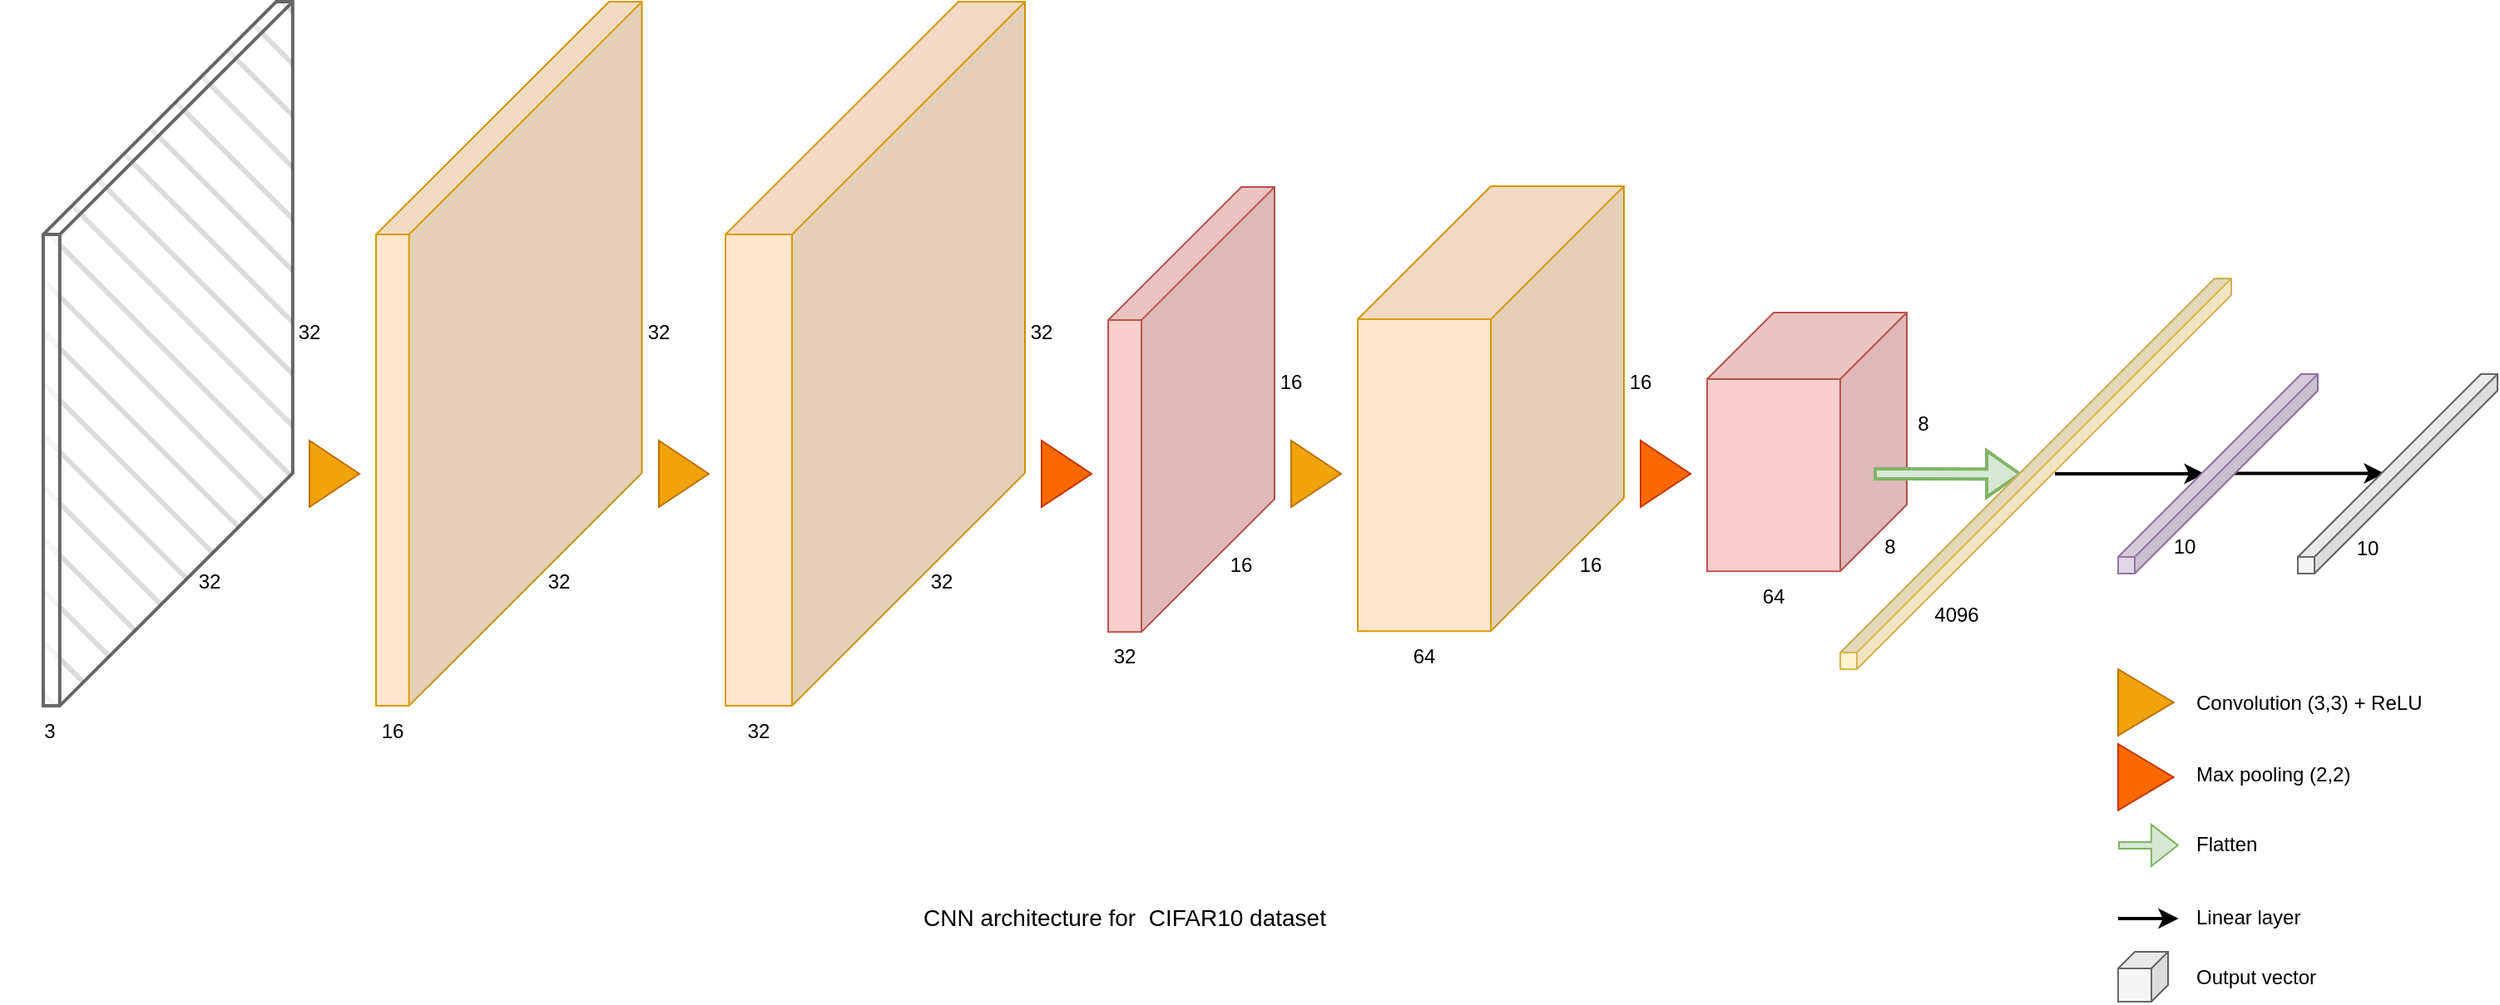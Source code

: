 <mxfile version="23.0.2" type="device">
  <diagram name="Page-1" id="QqogdHHqM-X3xkW8H_vQ">
    <mxGraphModel dx="2610" dy="939" grid="1" gridSize="10" guides="1" tooltips="1" connect="1" arrows="1" fold="1" page="1" pageScale="1" pageWidth="827" pageHeight="1169" math="0" shadow="0">
      <root>
        <mxCell id="0" />
        <mxCell id="1" parent="0" />
        <mxCell id="S2QM40SiTG4EdLNRwPnR-7" value="" style="shape=cube;whiteSpace=wrap;html=1;boundedLbl=1;backgroundOutline=1;darkOpacity=0.05;darkOpacity2=0.1;flipH=1;flipV=0;size=40;fillColor=#f8cecc;strokeColor=#b85450;" vertex="1" parent="1">
          <mxGeometry x="890" y="343" width="120" height="155.58" as="geometry" />
        </mxCell>
        <mxCell id="S2QM40SiTG4EdLNRwPnR-51" style="edgeStyle=orthogonalEdgeStyle;rounded=0;orthogonalLoop=1;jettySize=auto;html=1;strokeWidth=2;" edge="1" parent="1">
          <mxGeometry relative="1" as="geometry">
            <mxPoint x="1207" y="439.76" as="sourcePoint" />
            <mxPoint x="1297" y="439.76" as="targetPoint" />
          </mxGeometry>
        </mxCell>
        <mxCell id="S2QM40SiTG4EdLNRwPnR-1" value="" style="shape=cube;whiteSpace=wrap;html=1;boundedLbl=1;backgroundOutline=1;darkOpacity=0.05;darkOpacity2=0.1;flipH=1;flipV=0;size=140;fillColor=#f5f5f5;strokeColor=#666666;fontColor=#333333;fillStyle=hatch;strokeWidth=2;" vertex="1" parent="1">
          <mxGeometry x="-110" y="156.03" width="149.91" height="423.53" as="geometry" />
        </mxCell>
        <mxCell id="S2QM40SiTG4EdLNRwPnR-2" value="" style="shape=cube;whiteSpace=wrap;html=1;boundedLbl=1;backgroundOutline=1;darkOpacity=0.05;darkOpacity2=0.1;flipH=1;flipV=0;size=140;fillColor=#ffe6cc;strokeColor=#d79b00;" vertex="1" parent="1">
          <mxGeometry x="90" y="156.03" width="159.79" height="423.53" as="geometry" />
        </mxCell>
        <mxCell id="S2QM40SiTG4EdLNRwPnR-4" value="" style="shape=cube;whiteSpace=wrap;html=1;boundedLbl=1;backgroundOutline=1;darkOpacity=0.05;darkOpacity2=0.1;flipH=1;flipV=0;size=140;fillColor=#ffe6cc;strokeColor=#d79b00;" vertex="1" parent="1">
          <mxGeometry x="300" y="156.03" width="180" height="423.53" as="geometry" />
        </mxCell>
        <mxCell id="S2QM40SiTG4EdLNRwPnR-5" value="" style="shape=cube;whiteSpace=wrap;html=1;boundedLbl=1;backgroundOutline=1;darkOpacity=0.05;darkOpacity2=0.1;flipH=1;flipV=0;size=80;fillColor=#f8cecc;strokeColor=#b85450;" vertex="1" parent="1">
          <mxGeometry x="530" y="267.53" width="100" height="267.64" as="geometry" />
        </mxCell>
        <mxCell id="S2QM40SiTG4EdLNRwPnR-6" value="" style="shape=cube;whiteSpace=wrap;html=1;boundedLbl=1;backgroundOutline=1;darkOpacity=0.05;darkOpacity2=0.1;flipH=1;flipV=0;size=80;fillColor=#ffe6cc;strokeColor=#d79b00;" vertex="1" parent="1">
          <mxGeometry x="680" y="267" width="160" height="267.64" as="geometry" />
        </mxCell>
        <mxCell id="S2QM40SiTG4EdLNRwPnR-23" value="Convolution (3,3) + ReLU" style="text;html=1;strokeColor=none;fillColor=none;align=left;verticalAlign=middle;whiteSpace=wrap;rounded=0;" vertex="1" parent="1">
          <mxGeometry x="1182" y="562.5" width="150" height="30" as="geometry" />
        </mxCell>
        <mxCell id="S2QM40SiTG4EdLNRwPnR-24" value="Max pooling (2,2)" style="text;html=1;strokeColor=none;fillColor=none;align=left;verticalAlign=middle;whiteSpace=wrap;rounded=0;" vertex="1" parent="1">
          <mxGeometry x="1182" y="606.03" width="100" height="30" as="geometry" />
        </mxCell>
        <mxCell id="S2QM40SiTG4EdLNRwPnR-25" value="Flatten" style="text;html=1;strokeColor=none;fillColor=none;align=left;verticalAlign=middle;whiteSpace=wrap;rounded=0;" vertex="1" parent="1">
          <mxGeometry x="1182" y="648.08" width="80" height="30" as="geometry" />
        </mxCell>
        <mxCell id="S2QM40SiTG4EdLNRwPnR-26" value="Linear layer" style="text;html=1;strokeColor=none;fillColor=none;align=left;verticalAlign=middle;whiteSpace=wrap;rounded=0;" vertex="1" parent="1">
          <mxGeometry x="1182" y="691.5" width="80" height="30" as="geometry" />
        </mxCell>
        <mxCell id="S2QM40SiTG4EdLNRwPnR-27" value="Output vector" style="text;html=1;strokeColor=none;fillColor=none;align=left;verticalAlign=middle;whiteSpace=wrap;rounded=0;" vertex="1" parent="1">
          <mxGeometry x="1182" y="727.5" width="80" height="30" as="geometry" />
        </mxCell>
        <mxCell id="S2QM40SiTG4EdLNRwPnR-40" value="" style="shape=cube;whiteSpace=wrap;html=1;boundedLbl=1;backgroundOutline=1;darkOpacity=0.05;darkOpacity2=0.1;flipH=1;size=10;fillColor=#f5f5f5;strokeColor=#666666;fontColor=#333333;" vertex="1" parent="1">
          <mxGeometry x="1137" y="727.5" width="30" height="30" as="geometry" />
        </mxCell>
        <mxCell id="S2QM40SiTG4EdLNRwPnR-42" value="" style="triangle;whiteSpace=wrap;html=1;fillColor=#f0a30a;fontColor=#000000;strokeColor=#BD7000;" vertex="1" parent="1">
          <mxGeometry x="50" y="420" width="30" height="40" as="geometry" />
        </mxCell>
        <mxCell id="S2QM40SiTG4EdLNRwPnR-43" value="" style="triangle;whiteSpace=wrap;html=1;fillColor=#f0a30a;fontColor=#000000;strokeColor=#BD7000;" vertex="1" parent="1">
          <mxGeometry x="260" y="420" width="30" height="40" as="geometry" />
        </mxCell>
        <mxCell id="S2QM40SiTG4EdLNRwPnR-44" value="" style="triangle;whiteSpace=wrap;html=1;fillColor=#fa6800;strokeColor=#C73500;fontColor=#000000;" vertex="1" parent="1">
          <mxGeometry x="490" y="420" width="30" height="40" as="geometry" />
        </mxCell>
        <mxCell id="S2QM40SiTG4EdLNRwPnR-45" value="" style="triangle;whiteSpace=wrap;html=1;fillColor=#f0a30a;fontColor=#000000;strokeColor=#BD7000;" vertex="1" parent="1">
          <mxGeometry x="640" y="420" width="30" height="40" as="geometry" />
        </mxCell>
        <mxCell id="S2QM40SiTG4EdLNRwPnR-46" value="" style="triangle;whiteSpace=wrap;html=1;fillColor=#fa6800;fontColor=#000000;strokeColor=#C73500;" vertex="1" parent="1">
          <mxGeometry x="850" y="420" width="30" height="40" as="geometry" />
        </mxCell>
        <mxCell id="S2QM40SiTG4EdLNRwPnR-50" style="edgeStyle=orthogonalEdgeStyle;rounded=0;orthogonalLoop=1;jettySize=auto;html=1;strokeWidth=2;" edge="1" parent="1">
          <mxGeometry relative="1" as="geometry">
            <mxPoint x="1099" y="440" as="sourcePoint" />
            <mxPoint x="1189" y="440" as="targetPoint" />
          </mxGeometry>
        </mxCell>
        <mxCell id="S2QM40SiTG4EdLNRwPnR-47" value="" style="shape=cube;whiteSpace=wrap;html=1;boundedLbl=1;backgroundOutline=1;darkOpacity=0.05;darkOpacity2=0.1;flipH=1;flipV=0;size=110;fillColor=#f5f5f5;strokeColor=#666666;fontColor=#333333;" vertex="1" parent="1">
          <mxGeometry x="1245" y="380" width="120" height="120" as="geometry" />
        </mxCell>
        <mxCell id="S2QM40SiTG4EdLNRwPnR-10" value="" style="shape=cube;whiteSpace=wrap;html=1;boundedLbl=1;backgroundOutline=1;darkOpacity=0.05;darkOpacity2=0.1;flipH=1;flipV=0;size=110;fillColor=#e1d5e7;strokeColor=#9673a6;" vertex="1" parent="1">
          <mxGeometry x="1137" y="380" width="120" height="120" as="geometry" />
        </mxCell>
        <mxCell id="S2QM40SiTG4EdLNRwPnR-52" value="16" style="text;html=1;strokeColor=none;fillColor=none;align=center;verticalAlign=middle;whiteSpace=wrap;rounded=0;" vertex="1" parent="1">
          <mxGeometry x="70" y="579.56" width="60" height="30" as="geometry" />
        </mxCell>
        <mxCell id="S2QM40SiTG4EdLNRwPnR-53" value="32" style="text;html=1;strokeColor=none;fillColor=none;align=center;verticalAlign=middle;whiteSpace=wrap;rounded=0;" vertex="1" parent="1">
          <mxGeometry x="290" y="579.56" width="60" height="30" as="geometry" />
        </mxCell>
        <mxCell id="S2QM40SiTG4EdLNRwPnR-54" value="32" style="text;html=1;strokeColor=none;fillColor=none;align=center;verticalAlign=middle;whiteSpace=wrap;rounded=0;" vertex="1" parent="1">
          <mxGeometry x="510" y="535.17" width="60" height="30" as="geometry" />
        </mxCell>
        <mxCell id="S2QM40SiTG4EdLNRwPnR-55" value="64" style="text;html=1;strokeColor=none;fillColor=none;align=center;verticalAlign=middle;whiteSpace=wrap;rounded=0;" vertex="1" parent="1">
          <mxGeometry x="690" y="535.17" width="60" height="30" as="geometry" />
        </mxCell>
        <mxCell id="S2QM40SiTG4EdLNRwPnR-56" value="64" style="text;html=1;strokeColor=none;fillColor=none;align=center;verticalAlign=middle;whiteSpace=wrap;rounded=0;" vertex="1" parent="1">
          <mxGeometry x="900" y="498.58" width="60" height="30" as="geometry" />
        </mxCell>
        <mxCell id="S2QM40SiTG4EdLNRwPnR-57" value="32" style="text;html=1;strokeColor=none;fillColor=none;align=center;verticalAlign=middle;whiteSpace=wrap;rounded=0;" vertex="1" parent="1">
          <mxGeometry x="20" y="340" width="60" height="30" as="geometry" />
        </mxCell>
        <mxCell id="S2QM40SiTG4EdLNRwPnR-58" value="32" style="text;html=1;strokeColor=none;fillColor=none;align=center;verticalAlign=middle;whiteSpace=wrap;rounded=0;" vertex="1" parent="1">
          <mxGeometry x="230" y="340" width="60" height="30" as="geometry" />
        </mxCell>
        <mxCell id="S2QM40SiTG4EdLNRwPnR-59" value="32" style="text;html=1;strokeColor=none;fillColor=none;align=center;verticalAlign=middle;whiteSpace=wrap;rounded=0;" vertex="1" parent="1">
          <mxGeometry x="460" y="340" width="60" height="30" as="geometry" />
        </mxCell>
        <mxCell id="S2QM40SiTG4EdLNRwPnR-60" value="16" style="text;html=1;strokeColor=none;fillColor=none;align=center;verticalAlign=middle;whiteSpace=wrap;rounded=0;" vertex="1" parent="1">
          <mxGeometry x="610" y="370" width="60" height="30" as="geometry" />
        </mxCell>
        <mxCell id="S2QM40SiTG4EdLNRwPnR-61" value="16" style="text;html=1;strokeColor=none;fillColor=none;align=center;verticalAlign=middle;whiteSpace=wrap;rounded=0;" vertex="1" parent="1">
          <mxGeometry x="820" y="370" width="60" height="30" as="geometry" />
        </mxCell>
        <mxCell id="S2QM40SiTG4EdLNRwPnR-62" value="8" style="text;html=1;strokeColor=none;fillColor=none;align=center;verticalAlign=middle;whiteSpace=wrap;rounded=0;" vertex="1" parent="1">
          <mxGeometry x="990" y="395" width="60" height="30" as="geometry" />
        </mxCell>
        <mxCell id="S2QM40SiTG4EdLNRwPnR-63" value="32" style="text;html=1;strokeColor=none;fillColor=none;align=center;verticalAlign=middle;whiteSpace=wrap;rounded=0;" vertex="1" parent="1">
          <mxGeometry x="-40" y="490" width="60" height="30" as="geometry" />
        </mxCell>
        <mxCell id="S2QM40SiTG4EdLNRwPnR-64" value="32" style="text;html=1;strokeColor=none;fillColor=none;align=center;verticalAlign=middle;whiteSpace=wrap;rounded=0;" vertex="1" parent="1">
          <mxGeometry x="170" y="490" width="60" height="30" as="geometry" />
        </mxCell>
        <mxCell id="S2QM40SiTG4EdLNRwPnR-65" value="32" style="text;html=1;strokeColor=none;fillColor=none;align=center;verticalAlign=middle;whiteSpace=wrap;rounded=0;" vertex="1" parent="1">
          <mxGeometry x="400" y="490" width="60" height="30" as="geometry" />
        </mxCell>
        <mxCell id="S2QM40SiTG4EdLNRwPnR-66" value="16" style="text;html=1;strokeColor=none;fillColor=none;align=center;verticalAlign=middle;whiteSpace=wrap;rounded=0;" vertex="1" parent="1">
          <mxGeometry x="580" y="480" width="60" height="30" as="geometry" />
        </mxCell>
        <mxCell id="S2QM40SiTG4EdLNRwPnR-67" value="16" style="text;html=1;strokeColor=none;fillColor=none;align=center;verticalAlign=middle;whiteSpace=wrap;rounded=0;" vertex="1" parent="1">
          <mxGeometry x="790" y="480" width="60" height="30" as="geometry" />
        </mxCell>
        <mxCell id="S2QM40SiTG4EdLNRwPnR-68" value="8" style="text;html=1;strokeColor=none;fillColor=none;align=center;verticalAlign=middle;whiteSpace=wrap;rounded=0;" vertex="1" parent="1">
          <mxGeometry x="970" y="468.58" width="60" height="30" as="geometry" />
        </mxCell>
        <mxCell id="S2QM40SiTG4EdLNRwPnR-69" value="3" style="text;html=1;strokeColor=none;fillColor=none;align=center;verticalAlign=middle;whiteSpace=wrap;rounded=0;" vertex="1" parent="1">
          <mxGeometry x="-136" y="579.56" width="60" height="30" as="geometry" />
        </mxCell>
        <mxCell id="S2QM40SiTG4EdLNRwPnR-70" value="10" style="text;html=1;strokeColor=none;fillColor=none;align=center;verticalAlign=middle;whiteSpace=wrap;rounded=0;" vertex="1" parent="1">
          <mxGeometry x="1257" y="470.0" width="60" height="30" as="geometry" />
        </mxCell>
        <mxCell id="S2QM40SiTG4EdLNRwPnR-71" value="10" style="text;html=1;strokeColor=none;fillColor=none;align=center;verticalAlign=middle;whiteSpace=wrap;rounded=0;" vertex="1" parent="1">
          <mxGeometry x="1147" y="468.58" width="60" height="30" as="geometry" />
        </mxCell>
        <mxCell id="S2QM40SiTG4EdLNRwPnR-72" value="4096" style="text;html=1;strokeColor=none;fillColor=none;align=center;verticalAlign=middle;whiteSpace=wrap;rounded=0;" vertex="1" parent="1">
          <mxGeometry x="1010" y="510.0" width="60" height="30" as="geometry" />
        </mxCell>
        <mxCell id="S2QM40SiTG4EdLNRwPnR-73" value="" style="triangle;whiteSpace=wrap;html=1;fillColor=#f0a30a;fontColor=#000000;strokeColor=#BD7000;" vertex="1" parent="1">
          <mxGeometry x="1136.998" y="557.5" width="33.358" height="39.879" as="geometry" />
        </mxCell>
        <mxCell id="S2QM40SiTG4EdLNRwPnR-74" value="" style="triangle;whiteSpace=wrap;html=1;fillColor=#fa6800;fontColor=#000000;strokeColor=#C73500;" vertex="1" parent="1">
          <mxGeometry x="1136.998" y="602.5" width="33.358" height="39.879" as="geometry" />
        </mxCell>
        <mxCell id="S2QM40SiTG4EdLNRwPnR-75" value="" style="html=1;labelBackgroundColor=#ffffff;endArrow=classic;endFill=1;jettySize=auto;orthogonalLoop=1;strokeWidth=2;fontSize=14;rounded=0;exitX=0.502;exitY=0.47;exitDx=0;exitDy=0;exitPerimeter=0;shape=flexArrow;fillColor=#d5e8d4;strokeColor=#82b366;width=5;" edge="1" parent="1">
          <mxGeometry width="60" height="60" relative="1" as="geometry">
            <mxPoint x="990" y="440" as="sourcePoint" />
            <mxPoint x="1079" y="440.12" as="targetPoint" />
          </mxGeometry>
        </mxCell>
        <mxCell id="S2QM40SiTG4EdLNRwPnR-9" value="" style="shape=cube;whiteSpace=wrap;html=1;boundedLbl=1;backgroundOutline=1;darkOpacity=0.05;darkOpacity2=0.1;flipH=0;flipV=0;size=225;fillColor=#fff2cc;strokeColor=#d6b656;direction=south;" vertex="1" parent="1">
          <mxGeometry x="970" y="322.5" width="235" height="235" as="geometry" />
        </mxCell>
        <mxCell id="S2QM40SiTG4EdLNRwPnR-76" value="" style="html=1;labelBackgroundColor=#ffffff;endArrow=classic;endFill=1;jettySize=auto;orthogonalLoop=1;strokeWidth=1;fontSize=14;rounded=0;shape=flexArrow;fillColor=#d5e8d4;strokeColor=#82b366;width=4;endSize=5;" edge="1" parent="1">
          <mxGeometry width="60" height="60" relative="1" as="geometry">
            <mxPoint x="1137" y="663.5" as="sourcePoint" />
            <mxPoint x="1173.43" y="663.43" as="targetPoint" />
          </mxGeometry>
        </mxCell>
        <mxCell id="S2QM40SiTG4EdLNRwPnR-77" style="edgeStyle=orthogonalEdgeStyle;rounded=0;orthogonalLoop=1;jettySize=auto;html=1;strokeWidth=2;" edge="1" parent="1">
          <mxGeometry relative="1" as="geometry">
            <mxPoint x="1137" y="707.5" as="sourcePoint" />
            <mxPoint x="1173.36" y="707.5" as="targetPoint" />
          </mxGeometry>
        </mxCell>
        <mxCell id="S2QM40SiTG4EdLNRwPnR-78" value="CNN architecture for&amp;nbsp; CIFAR10 dataset" style="text;html=1;strokeColor=none;fillColor=none;align=center;verticalAlign=middle;whiteSpace=wrap;rounded=0;fontSize=14;" vertex="1" parent="1">
          <mxGeometry x="385" y="681.5" width="310" height="50" as="geometry" />
        </mxCell>
      </root>
    </mxGraphModel>
  </diagram>
</mxfile>
